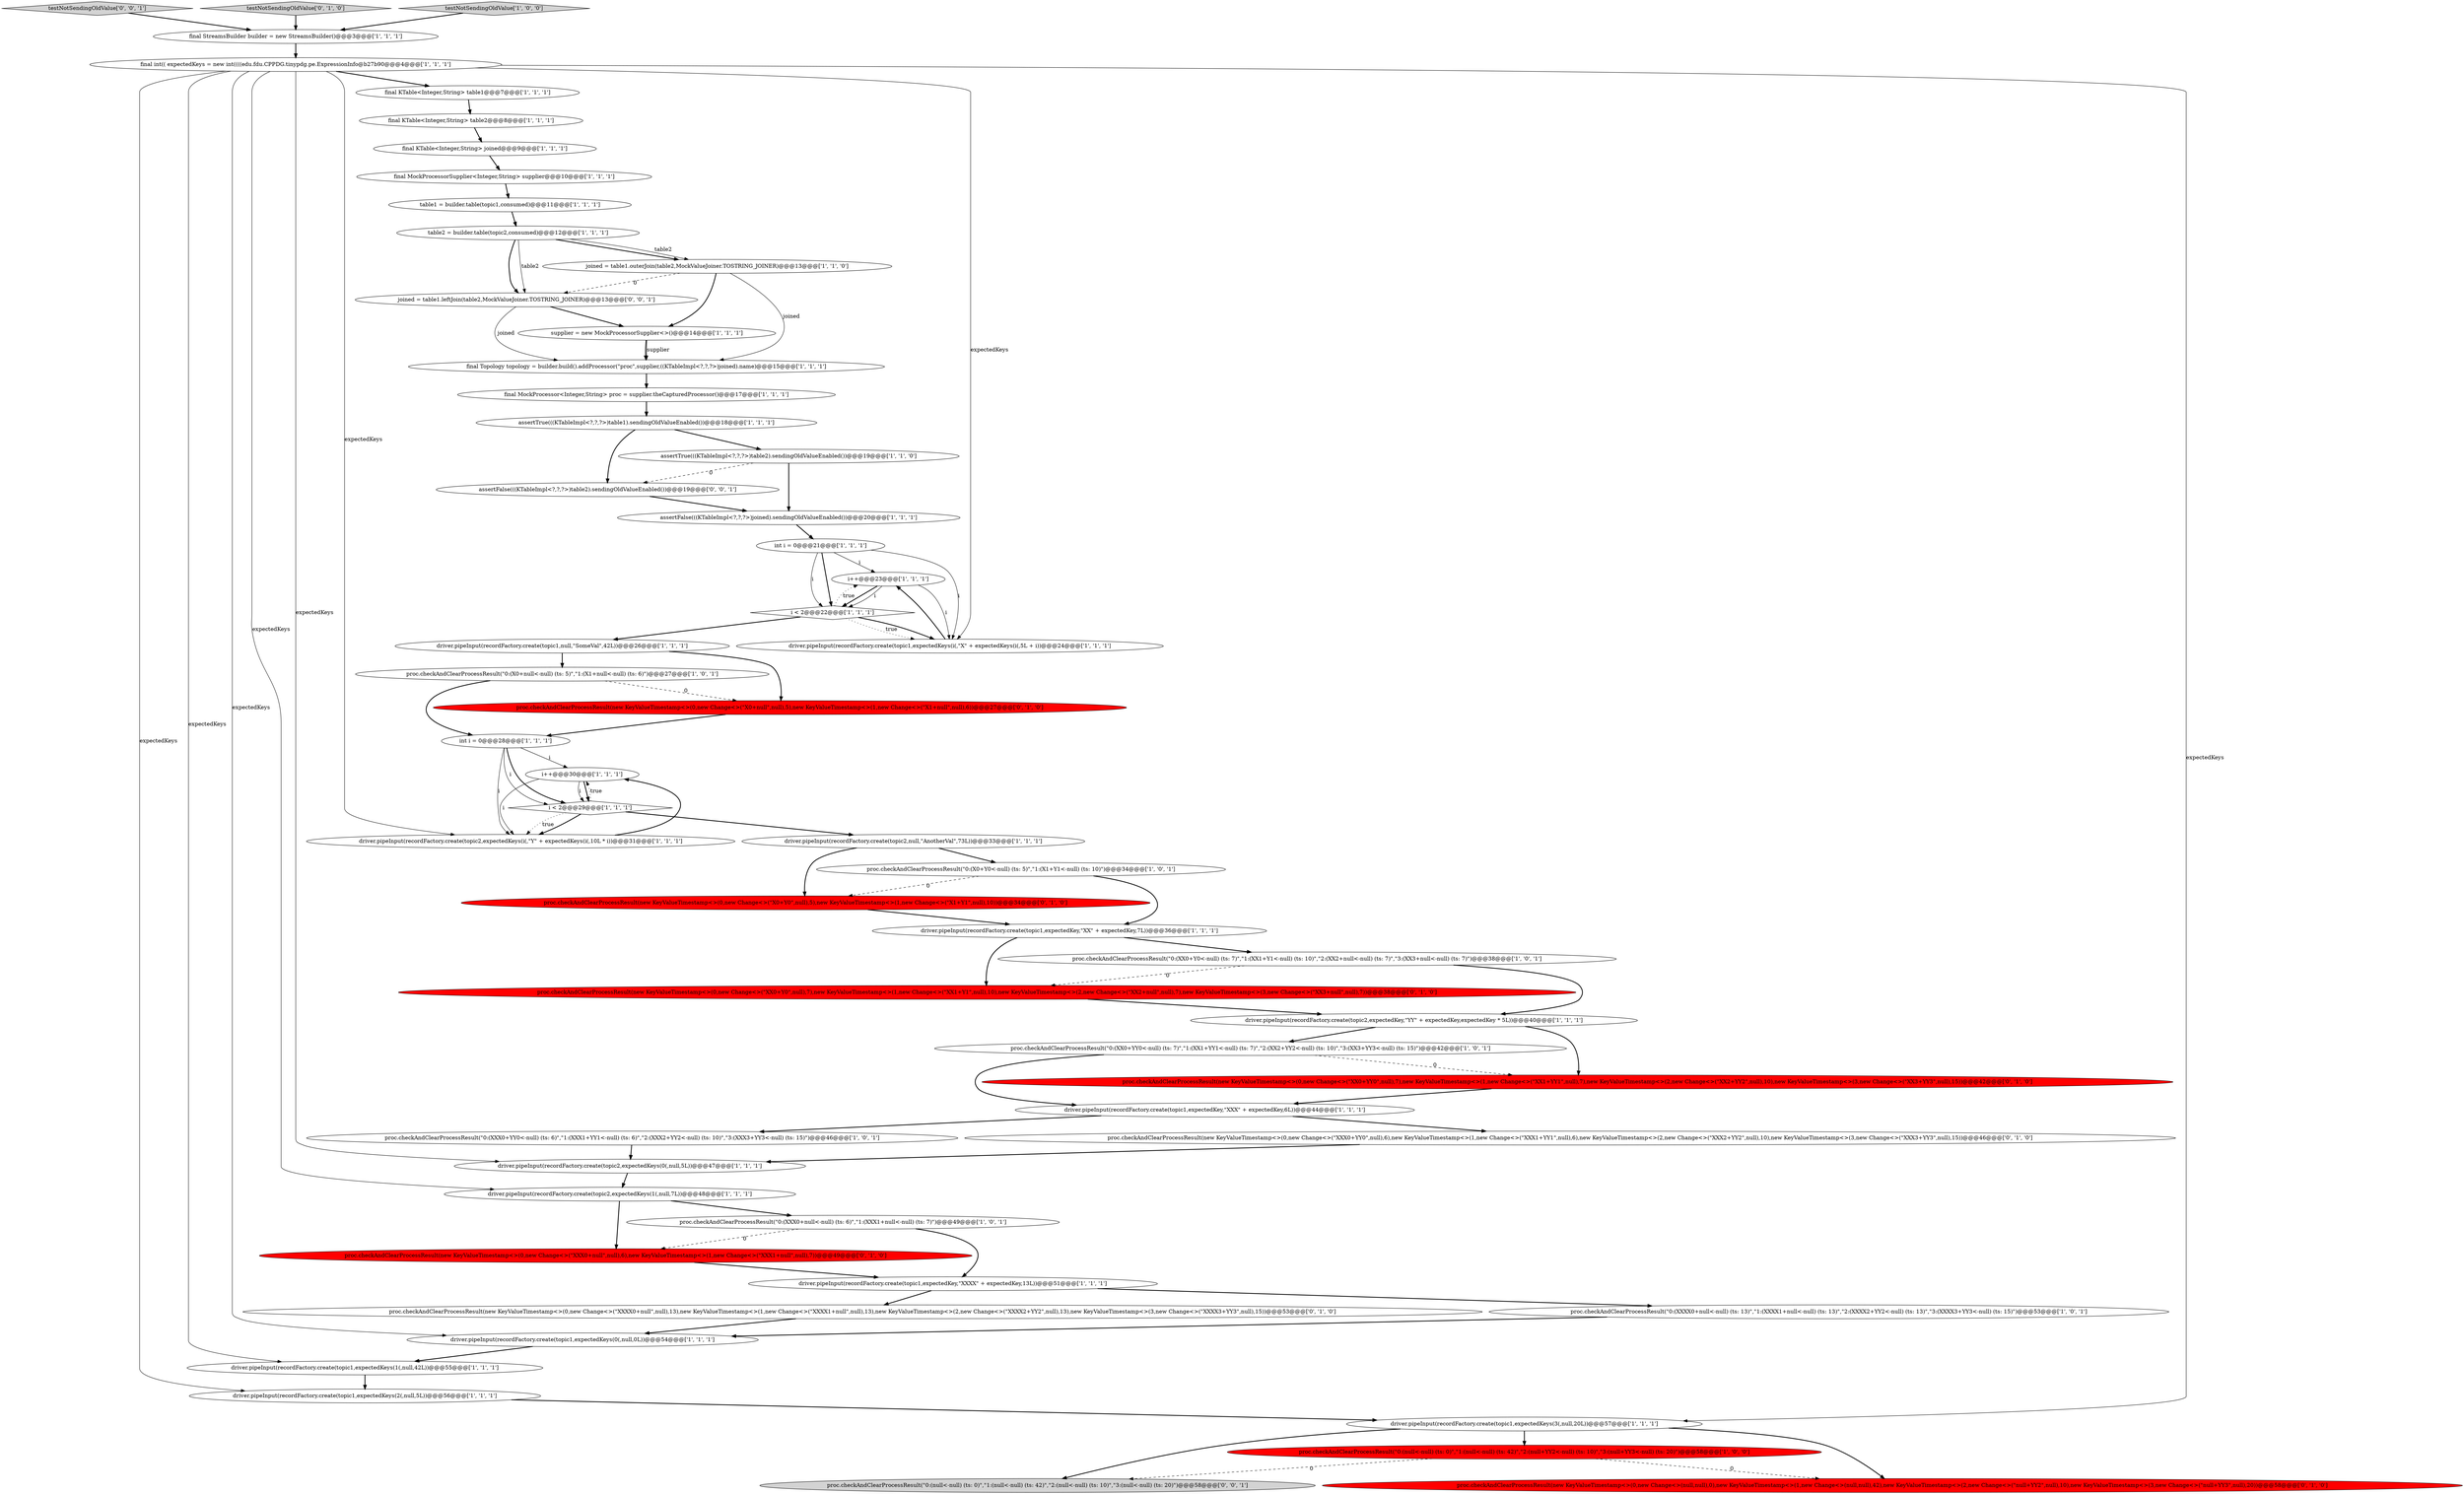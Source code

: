 digraph {
55 [style = filled, label = "assertFalse(((KTableImpl<?,?,?>)table2).sendingOldValueEnabled())@@@19@@@['0', '0', '1']", fillcolor = white, shape = ellipse image = "AAA0AAABBB3BBB"];
56 [style = filled, label = "testNotSendingOldValue['0', '0', '1']", fillcolor = lightgray, shape = diamond image = "AAA0AAABBB3BBB"];
31 [style = filled, label = "proc.checkAndClearProcessResult(\"0:(XX0+YY0<-null) (ts: 7)\",\"1:(XX1+YY1<-null) (ts: 7)\",\"2:(XX2+YY2<-null) (ts: 10)\",\"3:(XX3+YY3<-null) (ts: 15)\")@@@42@@@['1', '0', '1']", fillcolor = white, shape = ellipse image = "AAA0AAABBB1BBB"];
5 [style = filled, label = "final int(( expectedKeys = new int((((edu.fdu.CPPDG.tinypdg.pe.ExpressionInfo@b27b90@@@4@@@['1', '1', '1']", fillcolor = white, shape = ellipse image = "AAA0AAABBB1BBB"];
20 [style = filled, label = "i++@@@23@@@['1', '1', '1']", fillcolor = white, shape = ellipse image = "AAA0AAABBB1BBB"];
22 [style = filled, label = "driver.pipeInput(recordFactory.create(topic1,expectedKey,\"XX\" + expectedKey,7L))@@@36@@@['1', '1', '1']", fillcolor = white, shape = ellipse image = "AAA0AAABBB1BBB"];
27 [style = filled, label = "driver.pipeInput(recordFactory.create(topic1,expectedKeys(2(,null,5L))@@@56@@@['1', '1', '1']", fillcolor = white, shape = ellipse image = "AAA0AAABBB1BBB"];
4 [style = filled, label = "assertTrue(((KTableImpl<?,?,?>)table1).sendingOldValueEnabled())@@@18@@@['1', '1', '1']", fillcolor = white, shape = ellipse image = "AAA0AAABBB1BBB"];
14 [style = filled, label = "assertFalse(((KTableImpl<?,?,?>)joined).sendingOldValueEnabled())@@@20@@@['1', '1', '1']", fillcolor = white, shape = ellipse image = "AAA0AAABBB1BBB"];
41 [style = filled, label = "joined = table1.outerJoin(table2,MockValueJoiner.TOSTRING_JOINER)@@@13@@@['1', '1', '0']", fillcolor = white, shape = ellipse image = "AAA0AAABBB1BBB"];
13 [style = filled, label = "proc.checkAndClearProcessResult(\"0:(XXX0+null<-null) (ts: 6)\",\"1:(XXX1+null<-null) (ts: 7)\")@@@49@@@['1', '0', '1']", fillcolor = white, shape = ellipse image = "AAA0AAABBB1BBB"];
33 [style = filled, label = "proc.checkAndClearProcessResult(\"0:(XXX0+YY0<-null) (ts: 6)\",\"1:(XXX1+YY1<-null) (ts: 6)\",\"2:(XXX2+YY2<-null) (ts: 10)\",\"3:(XXX3+YY3<-null) (ts: 15)\")@@@46@@@['1', '0', '1']", fillcolor = white, shape = ellipse image = "AAA0AAABBB1BBB"];
21 [style = filled, label = "table1 = builder.table(topic1,consumed)@@@11@@@['1', '1', '1']", fillcolor = white, shape = ellipse image = "AAA0AAABBB1BBB"];
36 [style = filled, label = "driver.pipeInput(recordFactory.create(topic1,expectedKey,\"XXXX\" + expectedKey,13L))@@@51@@@['1', '1', '1']", fillcolor = white, shape = ellipse image = "AAA0AAABBB1BBB"];
23 [style = filled, label = "int i = 0@@@21@@@['1', '1', '1']", fillcolor = white, shape = ellipse image = "AAA0AAABBB1BBB"];
47 [style = filled, label = "proc.checkAndClearProcessResult(new KeyValueTimestamp<>(0,new Change<>(\"XX0+Y0\",null),7),new KeyValueTimestamp<>(1,new Change<>(\"XX1+Y1\",null),10),new KeyValueTimestamp<>(2,new Change<>(\"XX2+null\",null),7),new KeyValueTimestamp<>(3,new Change<>(\"XX3+null\",null),7))@@@38@@@['0', '1', '0']", fillcolor = red, shape = ellipse image = "AAA1AAABBB2BBB"];
50 [style = filled, label = "testNotSendingOldValue['0', '1', '0']", fillcolor = lightgray, shape = diamond image = "AAA0AAABBB2BBB"];
30 [style = filled, label = "final Topology topology = builder.build().addProcessor(\"proc\",supplier,((KTableImpl<?,?,?>)joined).name)@@@15@@@['1', '1', '1']", fillcolor = white, shape = ellipse image = "AAA0AAABBB1BBB"];
24 [style = filled, label = "proc.checkAndClearProcessResult(\"0:(X0+null<-null) (ts: 5)\",\"1:(X1+null<-null) (ts: 6)\")@@@27@@@['1', '0', '1']", fillcolor = white, shape = ellipse image = "AAA0AAABBB1BBB"];
35 [style = filled, label = "driver.pipeInput(recordFactory.create(topic1,expectedKeys(i(,\"X\" + expectedKeys(i(,5L + i))@@@24@@@['1', '1', '1']", fillcolor = white, shape = ellipse image = "AAA0AAABBB1BBB"];
32 [style = filled, label = "i++@@@30@@@['1', '1', '1']", fillcolor = white, shape = ellipse image = "AAA0AAABBB1BBB"];
42 [style = filled, label = "proc.checkAndClearProcessResult(\"0:(XX0+Y0<-null) (ts: 7)\",\"1:(XX1+Y1<-null) (ts: 10)\",\"2:(XX2+null<-null) (ts: 7)\",\"3:(XX3+null<-null) (ts: 7)\")@@@38@@@['1', '0', '1']", fillcolor = white, shape = ellipse image = "AAA0AAABBB1BBB"];
43 [style = filled, label = "driver.pipeInput(recordFactory.create(topic1,expectedKeys(3(,null,20L))@@@57@@@['1', '1', '1']", fillcolor = white, shape = ellipse image = "AAA0AAABBB1BBB"];
6 [style = filled, label = "driver.pipeInput(recordFactory.create(topic2,expectedKeys(i(,\"Y\" + expectedKeys(i(,10L * i))@@@31@@@['1', '1', '1']", fillcolor = white, shape = ellipse image = "AAA0AAABBB1BBB"];
7 [style = filled, label = "proc.checkAndClearProcessResult(\"0:(XXXX0+null<-null) (ts: 13)\",\"1:(XXXX1+null<-null) (ts: 13)\",\"2:(XXXX2+YY2<-null) (ts: 13)\",\"3:(XXXX3+YY3<-null) (ts: 15)\")@@@53@@@['1', '0', '1']", fillcolor = white, shape = ellipse image = "AAA0AAABBB1BBB"];
3 [style = filled, label = "table2 = builder.table(topic2,consumed)@@@12@@@['1', '1', '1']", fillcolor = white, shape = ellipse image = "AAA0AAABBB1BBB"];
54 [style = filled, label = "joined = table1.leftJoin(table2,MockValueJoiner.TOSTRING_JOINER)@@@13@@@['0', '0', '1']", fillcolor = white, shape = ellipse image = "AAA0AAABBB3BBB"];
51 [style = filled, label = "proc.checkAndClearProcessResult(new KeyValueTimestamp<>(0,new Change<>(\"XXXX0+null\",null),13),new KeyValueTimestamp<>(1,new Change<>(\"XXXX1+null\",null),13),new KeyValueTimestamp<>(2,new Change<>(\"XXXX2+YY2\",null),13),new KeyValueTimestamp<>(3,new Change<>(\"XXXX3+YY3\",null),15))@@@53@@@['0', '1', '0']", fillcolor = white, shape = ellipse image = "AAA0AAABBB2BBB"];
19 [style = filled, label = "final KTable<Integer,String> joined@@@9@@@['1', '1', '1']", fillcolor = white, shape = ellipse image = "AAA0AAABBB1BBB"];
53 [style = filled, label = "proc.checkAndClearProcessResult(\"0:(null<-null) (ts: 0)\",\"1:(null<-null) (ts: 42)\",\"2:(null<-null) (ts: 10)\",\"3:(null<-null) (ts: 20)\")@@@58@@@['0', '0', '1']", fillcolor = lightgray, shape = ellipse image = "AAA0AAABBB3BBB"];
9 [style = filled, label = "proc.checkAndClearProcessResult(\"0:(null<-null) (ts: 0)\",\"1:(null<-null) (ts: 42)\",\"2:(null+YY2<-null) (ts: 10)\",\"3:(null+YY3<-null) (ts: 20)\")@@@58@@@['1', '0', '0']", fillcolor = red, shape = ellipse image = "AAA1AAABBB1BBB"];
39 [style = filled, label = "driver.pipeInput(recordFactory.create(topic2,expectedKeys(0(,null,5L))@@@47@@@['1', '1', '1']", fillcolor = white, shape = ellipse image = "AAA0AAABBB1BBB"];
38 [style = filled, label = "i < 2@@@29@@@['1', '1', '1']", fillcolor = white, shape = diamond image = "AAA0AAABBB1BBB"];
40 [style = filled, label = "int i = 0@@@28@@@['1', '1', '1']", fillcolor = white, shape = ellipse image = "AAA0AAABBB1BBB"];
44 [style = filled, label = "proc.checkAndClearProcessResult(new KeyValueTimestamp<>(0,new Change<>(\"XX0+YY0\",null),7),new KeyValueTimestamp<>(1,new Change<>(\"XX1+YY1\",null),7),new KeyValueTimestamp<>(2,new Change<>(\"XX2+YY2\",null),10),new KeyValueTimestamp<>(3,new Change<>(\"XX3+YY3\",null),15))@@@42@@@['0', '1', '0']", fillcolor = red, shape = ellipse image = "AAA1AAABBB2BBB"];
15 [style = filled, label = "i < 2@@@22@@@['1', '1', '1']", fillcolor = white, shape = diamond image = "AAA0AAABBB1BBB"];
11 [style = filled, label = "driver.pipeInput(recordFactory.create(topic1,expectedKey,\"XXX\" + expectedKey,6L))@@@44@@@['1', '1', '1']", fillcolor = white, shape = ellipse image = "AAA0AAABBB1BBB"];
10 [style = filled, label = "final MockProcessorSupplier<Integer,String> supplier@@@10@@@['1', '1', '1']", fillcolor = white, shape = ellipse image = "AAA0AAABBB1BBB"];
45 [style = filled, label = "proc.checkAndClearProcessResult(new KeyValueTimestamp<>(0,new Change<>(\"XXX0+YY0\",null),6),new KeyValueTimestamp<>(1,new Change<>(\"XXX1+YY1\",null),6),new KeyValueTimestamp<>(2,new Change<>(\"XXX2+YY2\",null),10),new KeyValueTimestamp<>(3,new Change<>(\"XXX3+YY3\",null),15))@@@46@@@['0', '1', '0']", fillcolor = white, shape = ellipse image = "AAA0AAABBB2BBB"];
48 [style = filled, label = "proc.checkAndClearProcessResult(new KeyValueTimestamp<>(0,new Change<>(\"XXX0+null\",null),6),new KeyValueTimestamp<>(1,new Change<>(\"XXX1+null\",null),7))@@@49@@@['0', '1', '0']", fillcolor = red, shape = ellipse image = "AAA1AAABBB2BBB"];
52 [style = filled, label = "proc.checkAndClearProcessResult(new KeyValueTimestamp<>(0,new Change<>(null,null),0),new KeyValueTimestamp<>(1,new Change<>(null,null),42),new KeyValueTimestamp<>(2,new Change<>(\"null+YY2\",null),10),new KeyValueTimestamp<>(3,new Change<>(\"null+YY3\",null),20))@@@58@@@['0', '1', '0']", fillcolor = red, shape = ellipse image = "AAA1AAABBB2BBB"];
2 [style = filled, label = "final StreamsBuilder builder = new StreamsBuilder()@@@3@@@['1', '1', '1']", fillcolor = white, shape = ellipse image = "AAA0AAABBB1BBB"];
26 [style = filled, label = "driver.pipeInput(recordFactory.create(topic1,null,\"SomeVal\",42L))@@@26@@@['1', '1', '1']", fillcolor = white, shape = ellipse image = "AAA0AAABBB1BBB"];
46 [style = filled, label = "proc.checkAndClearProcessResult(new KeyValueTimestamp<>(0,new Change<>(\"X0+null\",null),5),new KeyValueTimestamp<>(1,new Change<>(\"X1+null\",null),6))@@@27@@@['0', '1', '0']", fillcolor = red, shape = ellipse image = "AAA1AAABBB2BBB"];
34 [style = filled, label = "final MockProcessor<Integer,String> proc = supplier.theCapturedProcessor()@@@17@@@['1', '1', '1']", fillcolor = white, shape = ellipse image = "AAA0AAABBB1BBB"];
0 [style = filled, label = "driver.pipeInput(recordFactory.create(topic2,null,\"AnotherVal\",73L))@@@33@@@['1', '1', '1']", fillcolor = white, shape = ellipse image = "AAA0AAABBB1BBB"];
49 [style = filled, label = "proc.checkAndClearProcessResult(new KeyValueTimestamp<>(0,new Change<>(\"X0+Y0\",null),5),new KeyValueTimestamp<>(1,new Change<>(\"X1+Y1\",null),10))@@@34@@@['0', '1', '0']", fillcolor = red, shape = ellipse image = "AAA1AAABBB2BBB"];
37 [style = filled, label = "proc.checkAndClearProcessResult(\"0:(X0+Y0<-null) (ts: 5)\",\"1:(X1+Y1<-null) (ts: 10)\")@@@34@@@['1', '0', '1']", fillcolor = white, shape = ellipse image = "AAA0AAABBB1BBB"];
1 [style = filled, label = "testNotSendingOldValue['1', '0', '0']", fillcolor = lightgray, shape = diamond image = "AAA0AAABBB1BBB"];
8 [style = filled, label = "driver.pipeInput(recordFactory.create(topic1,expectedKeys(0(,null,0L))@@@54@@@['1', '1', '1']", fillcolor = white, shape = ellipse image = "AAA0AAABBB1BBB"];
29 [style = filled, label = "supplier = new MockProcessorSupplier<>()@@@14@@@['1', '1', '1']", fillcolor = white, shape = ellipse image = "AAA0AAABBB1BBB"];
17 [style = filled, label = "driver.pipeInput(recordFactory.create(topic2,expectedKeys(1(,null,7L))@@@48@@@['1', '1', '1']", fillcolor = white, shape = ellipse image = "AAA0AAABBB1BBB"];
12 [style = filled, label = "final KTable<Integer,String> table1@@@7@@@['1', '1', '1']", fillcolor = white, shape = ellipse image = "AAA0AAABBB1BBB"];
25 [style = filled, label = "final KTable<Integer,String> table2@@@8@@@['1', '1', '1']", fillcolor = white, shape = ellipse image = "AAA0AAABBB1BBB"];
16 [style = filled, label = "driver.pipeInput(recordFactory.create(topic2,expectedKey,\"YY\" + expectedKey,expectedKey * 5L))@@@40@@@['1', '1', '1']", fillcolor = white, shape = ellipse image = "AAA0AAABBB1BBB"];
28 [style = filled, label = "driver.pipeInput(recordFactory.create(topic1,expectedKeys(1(,null,42L))@@@55@@@['1', '1', '1']", fillcolor = white, shape = ellipse image = "AAA0AAABBB1BBB"];
18 [style = filled, label = "assertTrue(((KTableImpl<?,?,?>)table2).sendingOldValueEnabled())@@@19@@@['1', '1', '0']", fillcolor = white, shape = ellipse image = "AAA0AAABBB1BBB"];
20->35 [style = solid, label="i"];
5->8 [style = solid, label="expectedKeys"];
29->30 [style = bold, label=""];
55->14 [style = bold, label=""];
9->52 [style = dashed, label="0"];
15->20 [style = dotted, label="true"];
50->2 [style = bold, label=""];
5->6 [style = solid, label="expectedKeys"];
40->32 [style = solid, label="i"];
40->38 [style = bold, label=""];
7->8 [style = bold, label=""];
18->55 [style = dashed, label="0"];
49->22 [style = bold, label=""];
54->29 [style = bold, label=""];
13->36 [style = bold, label=""];
22->47 [style = bold, label=""];
43->53 [style = bold, label=""];
25->19 [style = bold, label=""];
11->33 [style = bold, label=""];
5->27 [style = solid, label="expectedKeys"];
20->15 [style = bold, label=""];
21->3 [style = bold, label=""];
54->30 [style = solid, label="joined"];
31->44 [style = dashed, label="0"];
5->35 [style = solid, label="expectedKeys"];
6->32 [style = bold, label=""];
26->46 [style = bold, label=""];
8->28 [style = bold, label=""];
35->20 [style = bold, label=""];
40->38 [style = solid, label="i"];
24->46 [style = dashed, label="0"];
4->18 [style = bold, label=""];
30->34 [style = bold, label=""];
24->40 [style = bold, label=""];
10->21 [style = bold, label=""];
15->35 [style = dotted, label="true"];
26->24 [style = bold, label=""];
31->11 [style = bold, label=""];
15->35 [style = bold, label=""];
38->6 [style = bold, label=""];
5->43 [style = solid, label="expectedKeys"];
3->54 [style = bold, label=""];
23->15 [style = solid, label="i"];
38->0 [style = bold, label=""];
46->40 [style = bold, label=""];
47->16 [style = bold, label=""];
20->15 [style = solid, label="i"];
22->42 [style = bold, label=""];
36->51 [style = bold, label=""];
27->43 [style = bold, label=""];
23->15 [style = bold, label=""];
42->16 [style = bold, label=""];
38->32 [style = dotted, label="true"];
19->10 [style = bold, label=""];
13->48 [style = dashed, label="0"];
43->9 [style = bold, label=""];
41->30 [style = solid, label="joined"];
37->22 [style = bold, label=""];
23->20 [style = solid, label="i"];
14->23 [style = bold, label=""];
0->49 [style = bold, label=""];
23->35 [style = solid, label="i"];
39->17 [style = bold, label=""];
16->44 [style = bold, label=""];
16->31 [style = bold, label=""];
3->41 [style = bold, label=""];
40->6 [style = solid, label="i"];
17->13 [style = bold, label=""];
1->2 [style = bold, label=""];
5->17 [style = solid, label="expectedKeys"];
51->8 [style = bold, label=""];
56->2 [style = bold, label=""];
3->54 [style = solid, label="table2"];
45->39 [style = bold, label=""];
2->5 [style = bold, label=""];
48->36 [style = bold, label=""];
0->37 [style = bold, label=""];
41->29 [style = bold, label=""];
42->47 [style = dashed, label="0"];
11->45 [style = bold, label=""];
38->6 [style = dotted, label="true"];
41->54 [style = dashed, label="0"];
43->52 [style = bold, label=""];
5->28 [style = solid, label="expectedKeys"];
15->26 [style = bold, label=""];
32->38 [style = solid, label="i"];
32->6 [style = solid, label="i"];
32->38 [style = bold, label=""];
33->39 [style = bold, label=""];
5->12 [style = bold, label=""];
36->7 [style = bold, label=""];
12->25 [style = bold, label=""];
17->48 [style = bold, label=""];
5->39 [style = solid, label="expectedKeys"];
34->4 [style = bold, label=""];
44->11 [style = bold, label=""];
3->41 [style = solid, label="table2"];
4->55 [style = bold, label=""];
28->27 [style = bold, label=""];
29->30 [style = solid, label="supplier"];
9->53 [style = dashed, label="0"];
18->14 [style = bold, label=""];
37->49 [style = dashed, label="0"];
}
